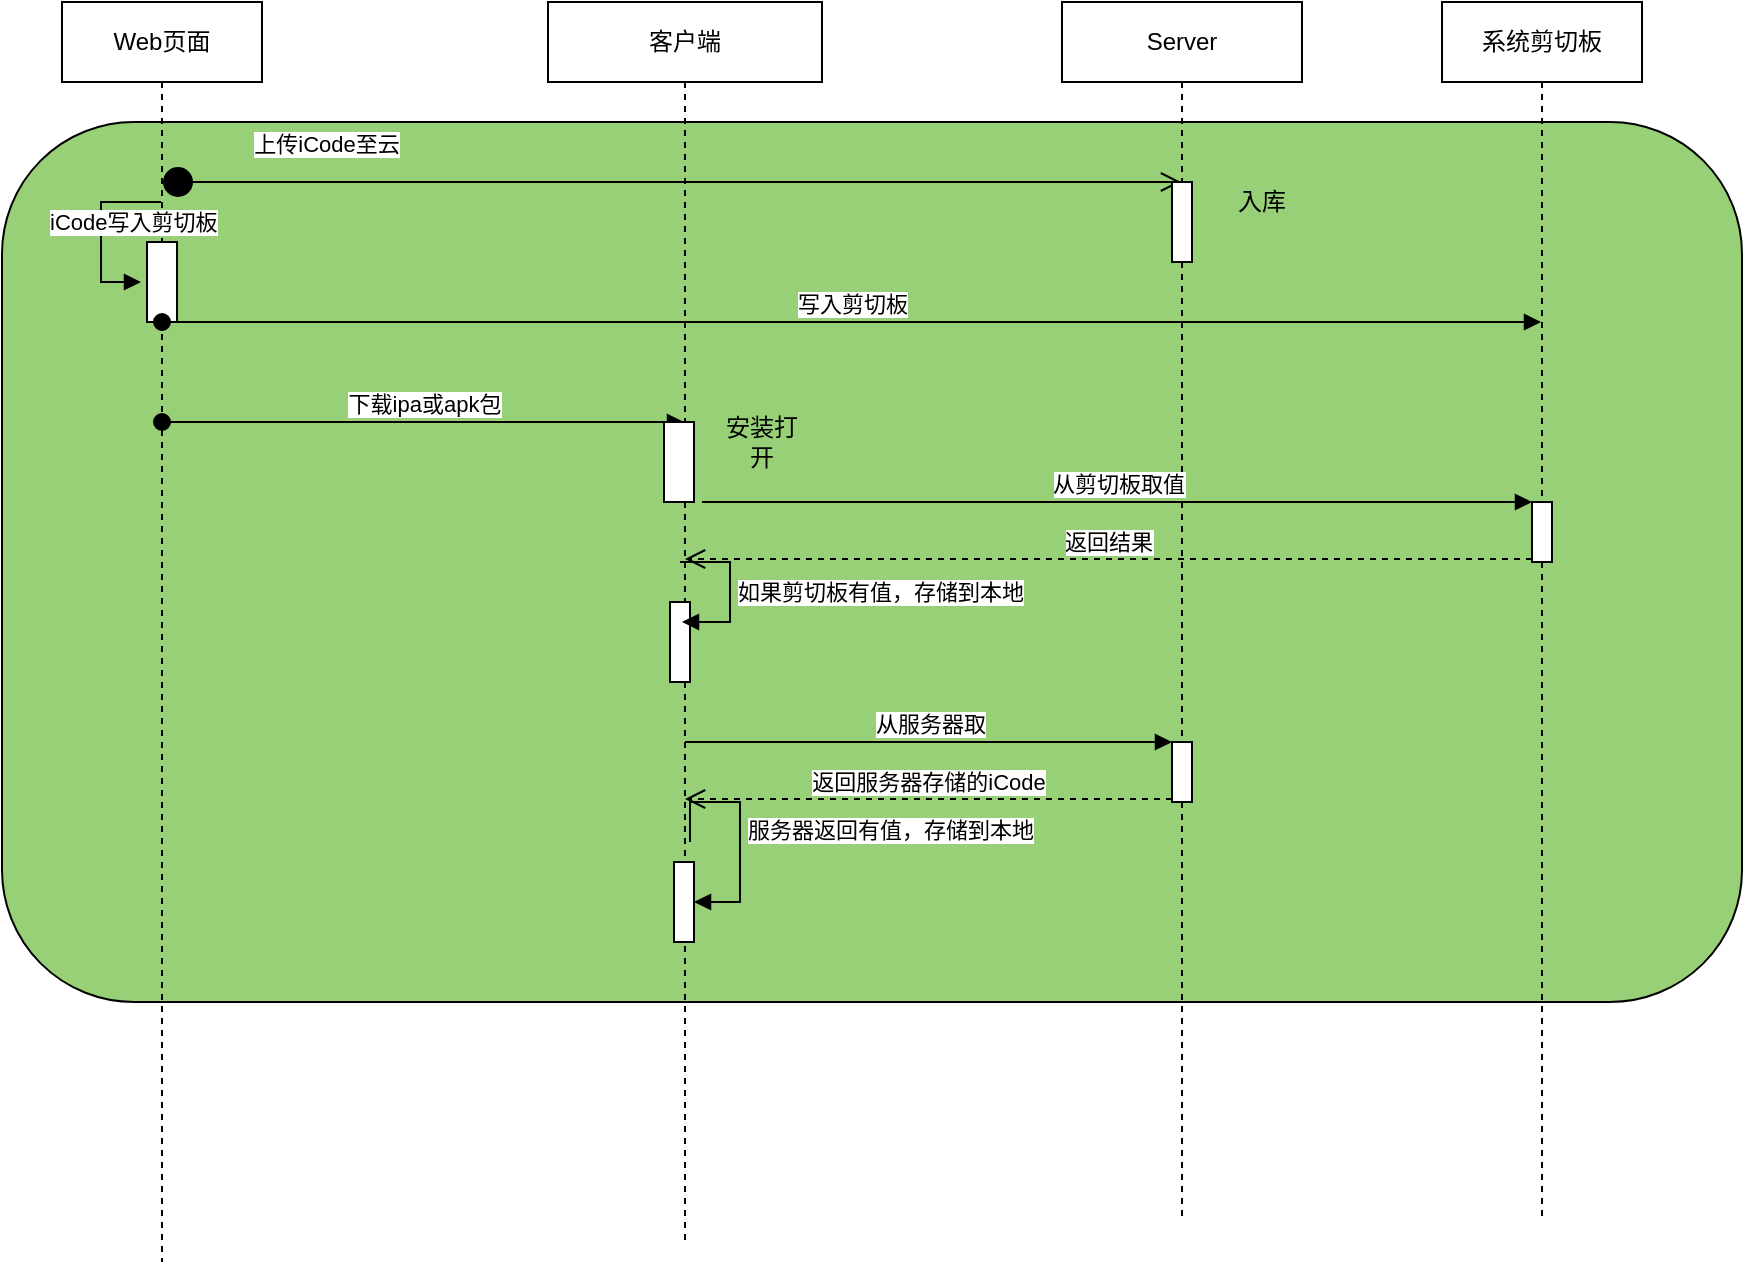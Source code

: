<mxfile version="10.7.7" type="github"><diagram id="KuDxBfszrxAnam2XZdTy" name="Page-1"><mxGraphModel dx="1394" dy="764" grid="1" gridSize="10" guides="1" tooltips="1" connect="1" arrows="1" fold="1" page="1" pageScale="1" pageWidth="827" pageHeight="1169" math="0" shadow="0"><root><mxCell id="0"/><mxCell id="1" parent="0"/><mxCell id="Xbw5VLq4ikStmexM9F53-39" value="" style="rounded=1;whiteSpace=wrap;html=1;fillColor=#97D077;" vertex="1" parent="1"><mxGeometry x="90" y="160" width="870" height="440" as="geometry"/></mxCell><mxCell id="Xbw5VLq4ikStmexM9F53-1" value="Web页面" style="shape=umlLifeline;perimeter=lifelinePerimeter;whiteSpace=wrap;html=1;container=1;collapsible=0;recursiveResize=0;outlineConnect=0;" vertex="1" parent="1"><mxGeometry x="120" y="100" width="100" height="630" as="geometry"/></mxCell><mxCell id="Xbw5VLq4ikStmexM9F53-12" value="上传iCode至云" style="html=1;verticalAlign=bottom;startArrow=circle;startFill=1;endArrow=open;startSize=6;endSize=8;" edge="1" parent="Xbw5VLq4ikStmexM9F53-1" target="Xbw5VLq4ikStmexM9F53-2"><mxGeometry x="-0.68" y="10" width="80" relative="1" as="geometry"><mxPoint x="50" y="90" as="sourcePoint"/><mxPoint x="130" y="90" as="targetPoint"/><mxPoint as="offset"/></mxGeometry></mxCell><mxCell id="Xbw5VLq4ikStmexM9F53-18" value="iCode写入剪切板" style="edgeStyle=orthogonalEdgeStyle;html=1;align=left;spacingLeft=2;endArrow=block;rounded=0;" edge="1" parent="Xbw5VLq4ikStmexM9F53-1"><mxGeometry x="-0.333" y="32" relative="1" as="geometry"><mxPoint x="49.5" y="100" as="sourcePoint"/><Array as="points"><mxPoint x="19.5" y="100"/><mxPoint x="19.5" y="140"/></Array><mxPoint x="39.5" y="140" as="targetPoint"/><mxPoint x="-62" y="10" as="offset"/></mxGeometry></mxCell><mxCell id="Xbw5VLq4ikStmexM9F53-19" value="" style="html=1;points=[];perimeter=orthogonalPerimeter;" vertex="1" parent="Xbw5VLq4ikStmexM9F53-1"><mxGeometry x="42.5" y="120" width="15" height="40" as="geometry"/></mxCell><mxCell id="Xbw5VLq4ikStmexM9F53-20" value="下载ipa或apk包" style="html=1;verticalAlign=bottom;startArrow=oval;startFill=1;endArrow=block;startSize=8;" edge="1" parent="Xbw5VLq4ikStmexM9F53-1" target="Xbw5VLq4ikStmexM9F53-3"><mxGeometry width="60" relative="1" as="geometry"><mxPoint x="50" y="210" as="sourcePoint"/><mxPoint x="110" y="210" as="targetPoint"/></mxGeometry></mxCell><mxCell id="Xbw5VLq4ikStmexM9F53-27" value="写入剪切板" style="html=1;verticalAlign=bottom;startArrow=oval;startFill=1;endArrow=block;startSize=8;" edge="1" parent="Xbw5VLq4ikStmexM9F53-1" target="Xbw5VLq4ikStmexM9F53-26"><mxGeometry width="60" relative="1" as="geometry"><mxPoint x="50" y="160" as="sourcePoint"/><mxPoint x="110" y="160" as="targetPoint"/></mxGeometry></mxCell><mxCell id="Xbw5VLq4ikStmexM9F53-2" value="Server" style="shape=umlLifeline;perimeter=lifelinePerimeter;whiteSpace=wrap;html=1;container=1;collapsible=0;recursiveResize=0;outlineConnect=0;" vertex="1" parent="1"><mxGeometry x="620" y="100" width="120" height="610" as="geometry"/></mxCell><mxCell id="Xbw5VLq4ikStmexM9F53-14" value="" style="html=1;points=[];perimeter=orthogonalPerimeter;direction=west;" vertex="1" parent="Xbw5VLq4ikStmexM9F53-2"><mxGeometry x="55" y="90" width="10" height="40" as="geometry"/></mxCell><mxCell id="Xbw5VLq4ikStmexM9F53-17" value="入库" style="text;html=1;strokeColor=none;fillColor=none;align=center;verticalAlign=middle;whiteSpace=wrap;rounded=0;" vertex="1" parent="Xbw5VLq4ikStmexM9F53-2"><mxGeometry x="80" y="90" width="40" height="20" as="geometry"/></mxCell><mxCell id="Xbw5VLq4ikStmexM9F53-34" value="" style="html=1;points=[];perimeter=orthogonalPerimeter;" vertex="1" parent="Xbw5VLq4ikStmexM9F53-2"><mxGeometry x="55" y="370" width="10" height="30" as="geometry"/></mxCell><mxCell id="Xbw5VLq4ikStmexM9F53-3" value="客户端" style="shape=umlLifeline;perimeter=lifelinePerimeter;whiteSpace=wrap;html=1;container=1;collapsible=0;recursiveResize=0;outlineConnect=0;" vertex="1" parent="1"><mxGeometry x="363" y="100" width="137" height="620" as="geometry"/></mxCell><mxCell id="Xbw5VLq4ikStmexM9F53-24" value="安装打开" style="text;html=1;strokeColor=none;fillColor=none;align=center;verticalAlign=middle;whiteSpace=wrap;rounded=0;" vertex="1" parent="Xbw5VLq4ikStmexM9F53-3"><mxGeometry x="87" y="210" width="40" height="20" as="geometry"/></mxCell><mxCell id="Xbw5VLq4ikStmexM9F53-21" value="" style="html=1;points=[];perimeter=orthogonalPerimeter;" vertex="1" parent="Xbw5VLq4ikStmexM9F53-3"><mxGeometry x="58" y="210" width="15" height="40" as="geometry"/></mxCell><mxCell id="Xbw5VLq4ikStmexM9F53-32" value="" style="html=1;points=[];perimeter=orthogonalPerimeter;" vertex="1" parent="Xbw5VLq4ikStmexM9F53-3"><mxGeometry x="61" y="300" width="10" height="40" as="geometry"/></mxCell><mxCell id="Xbw5VLq4ikStmexM9F53-33" value="如果剪切板有值，存储到本地" style="edgeStyle=orthogonalEdgeStyle;html=1;align=left;spacingLeft=2;endArrow=block;rounded=0;entryX=0.6;entryY=0.25;entryDx=0;entryDy=0;entryPerimeter=0;" edge="1" target="Xbw5VLq4ikStmexM9F53-32" parent="Xbw5VLq4ikStmexM9F53-3"><mxGeometry relative="1" as="geometry"><mxPoint x="66" y="280" as="sourcePoint"/><Array as="points"><mxPoint x="91" y="280"/><mxPoint x="91" y="310"/></Array><mxPoint x="77" y="310" as="targetPoint"/></mxGeometry></mxCell><mxCell id="Xbw5VLq4ikStmexM9F53-37" value="" style="html=1;points=[];perimeter=orthogonalPerimeter;" vertex="1" parent="Xbw5VLq4ikStmexM9F53-3"><mxGeometry x="63" y="430" width="10" height="40" as="geometry"/></mxCell><mxCell id="Xbw5VLq4ikStmexM9F53-38" value="服务器返回有值，存储到本地" style="edgeStyle=orthogonalEdgeStyle;html=1;align=left;spacingLeft=2;endArrow=block;rounded=0;" edge="1" parent="Xbw5VLq4ikStmexM9F53-3"><mxGeometry relative="1" as="geometry"><mxPoint x="71" y="420" as="sourcePoint"/><Array as="points"><mxPoint x="71" y="400"/><mxPoint x="96" y="400"/><mxPoint x="96" y="450"/><mxPoint x="73" y="450"/></Array><mxPoint x="73" y="450" as="targetPoint"/></mxGeometry></mxCell><mxCell id="Xbw5VLq4ikStmexM9F53-26" value="系统剪切板" style="shape=umlLifeline;perimeter=lifelinePerimeter;whiteSpace=wrap;html=1;container=1;collapsible=0;recursiveResize=0;outlineConnect=0;" vertex="1" parent="1"><mxGeometry x="810" y="100" width="100" height="610" as="geometry"/></mxCell><mxCell id="Xbw5VLq4ikStmexM9F53-29" value="" style="html=1;points=[];perimeter=orthogonalPerimeter;" vertex="1" parent="Xbw5VLq4ikStmexM9F53-26"><mxGeometry x="45" y="250" width="10" height="30" as="geometry"/></mxCell><mxCell id="Xbw5VLq4ikStmexM9F53-30" value="从剪切板取值" style="html=1;verticalAlign=bottom;endArrow=block;entryX=0;entryY=0;exitX=1.267;exitY=1;exitDx=0;exitDy=0;exitPerimeter=0;" edge="1" target="Xbw5VLq4ikStmexM9F53-29" parent="1" source="Xbw5VLq4ikStmexM9F53-21"><mxGeometry relative="1" as="geometry"><mxPoint x="785" y="350" as="sourcePoint"/></mxGeometry></mxCell><mxCell id="Xbw5VLq4ikStmexM9F53-31" value="返回结果" style="html=1;verticalAlign=bottom;endArrow=open;dashed=1;endSize=8;exitX=0;exitY=0.95;" edge="1" source="Xbw5VLq4ikStmexM9F53-29" parent="1" target="Xbw5VLq4ikStmexM9F53-3"><mxGeometry relative="1" as="geometry"><mxPoint x="785" y="426" as="targetPoint"/></mxGeometry></mxCell><mxCell id="Xbw5VLq4ikStmexM9F53-35" value="从服务器取" style="html=1;verticalAlign=bottom;endArrow=block;entryX=0;entryY=0;" edge="1" target="Xbw5VLq4ikStmexM9F53-34" parent="1" source="Xbw5VLq4ikStmexM9F53-3"><mxGeometry relative="1" as="geometry"><mxPoint x="605" y="440" as="sourcePoint"/></mxGeometry></mxCell><mxCell id="Xbw5VLq4ikStmexM9F53-36" value="返回服务器存储的iCode" style="html=1;verticalAlign=bottom;endArrow=open;dashed=1;endSize=8;exitX=0;exitY=0.95;" edge="1" source="Xbw5VLq4ikStmexM9F53-34" parent="1" target="Xbw5VLq4ikStmexM9F53-3"><mxGeometry relative="1" as="geometry"><mxPoint x="605" y="516" as="targetPoint"/></mxGeometry></mxCell></root></mxGraphModel></diagram></mxfile>